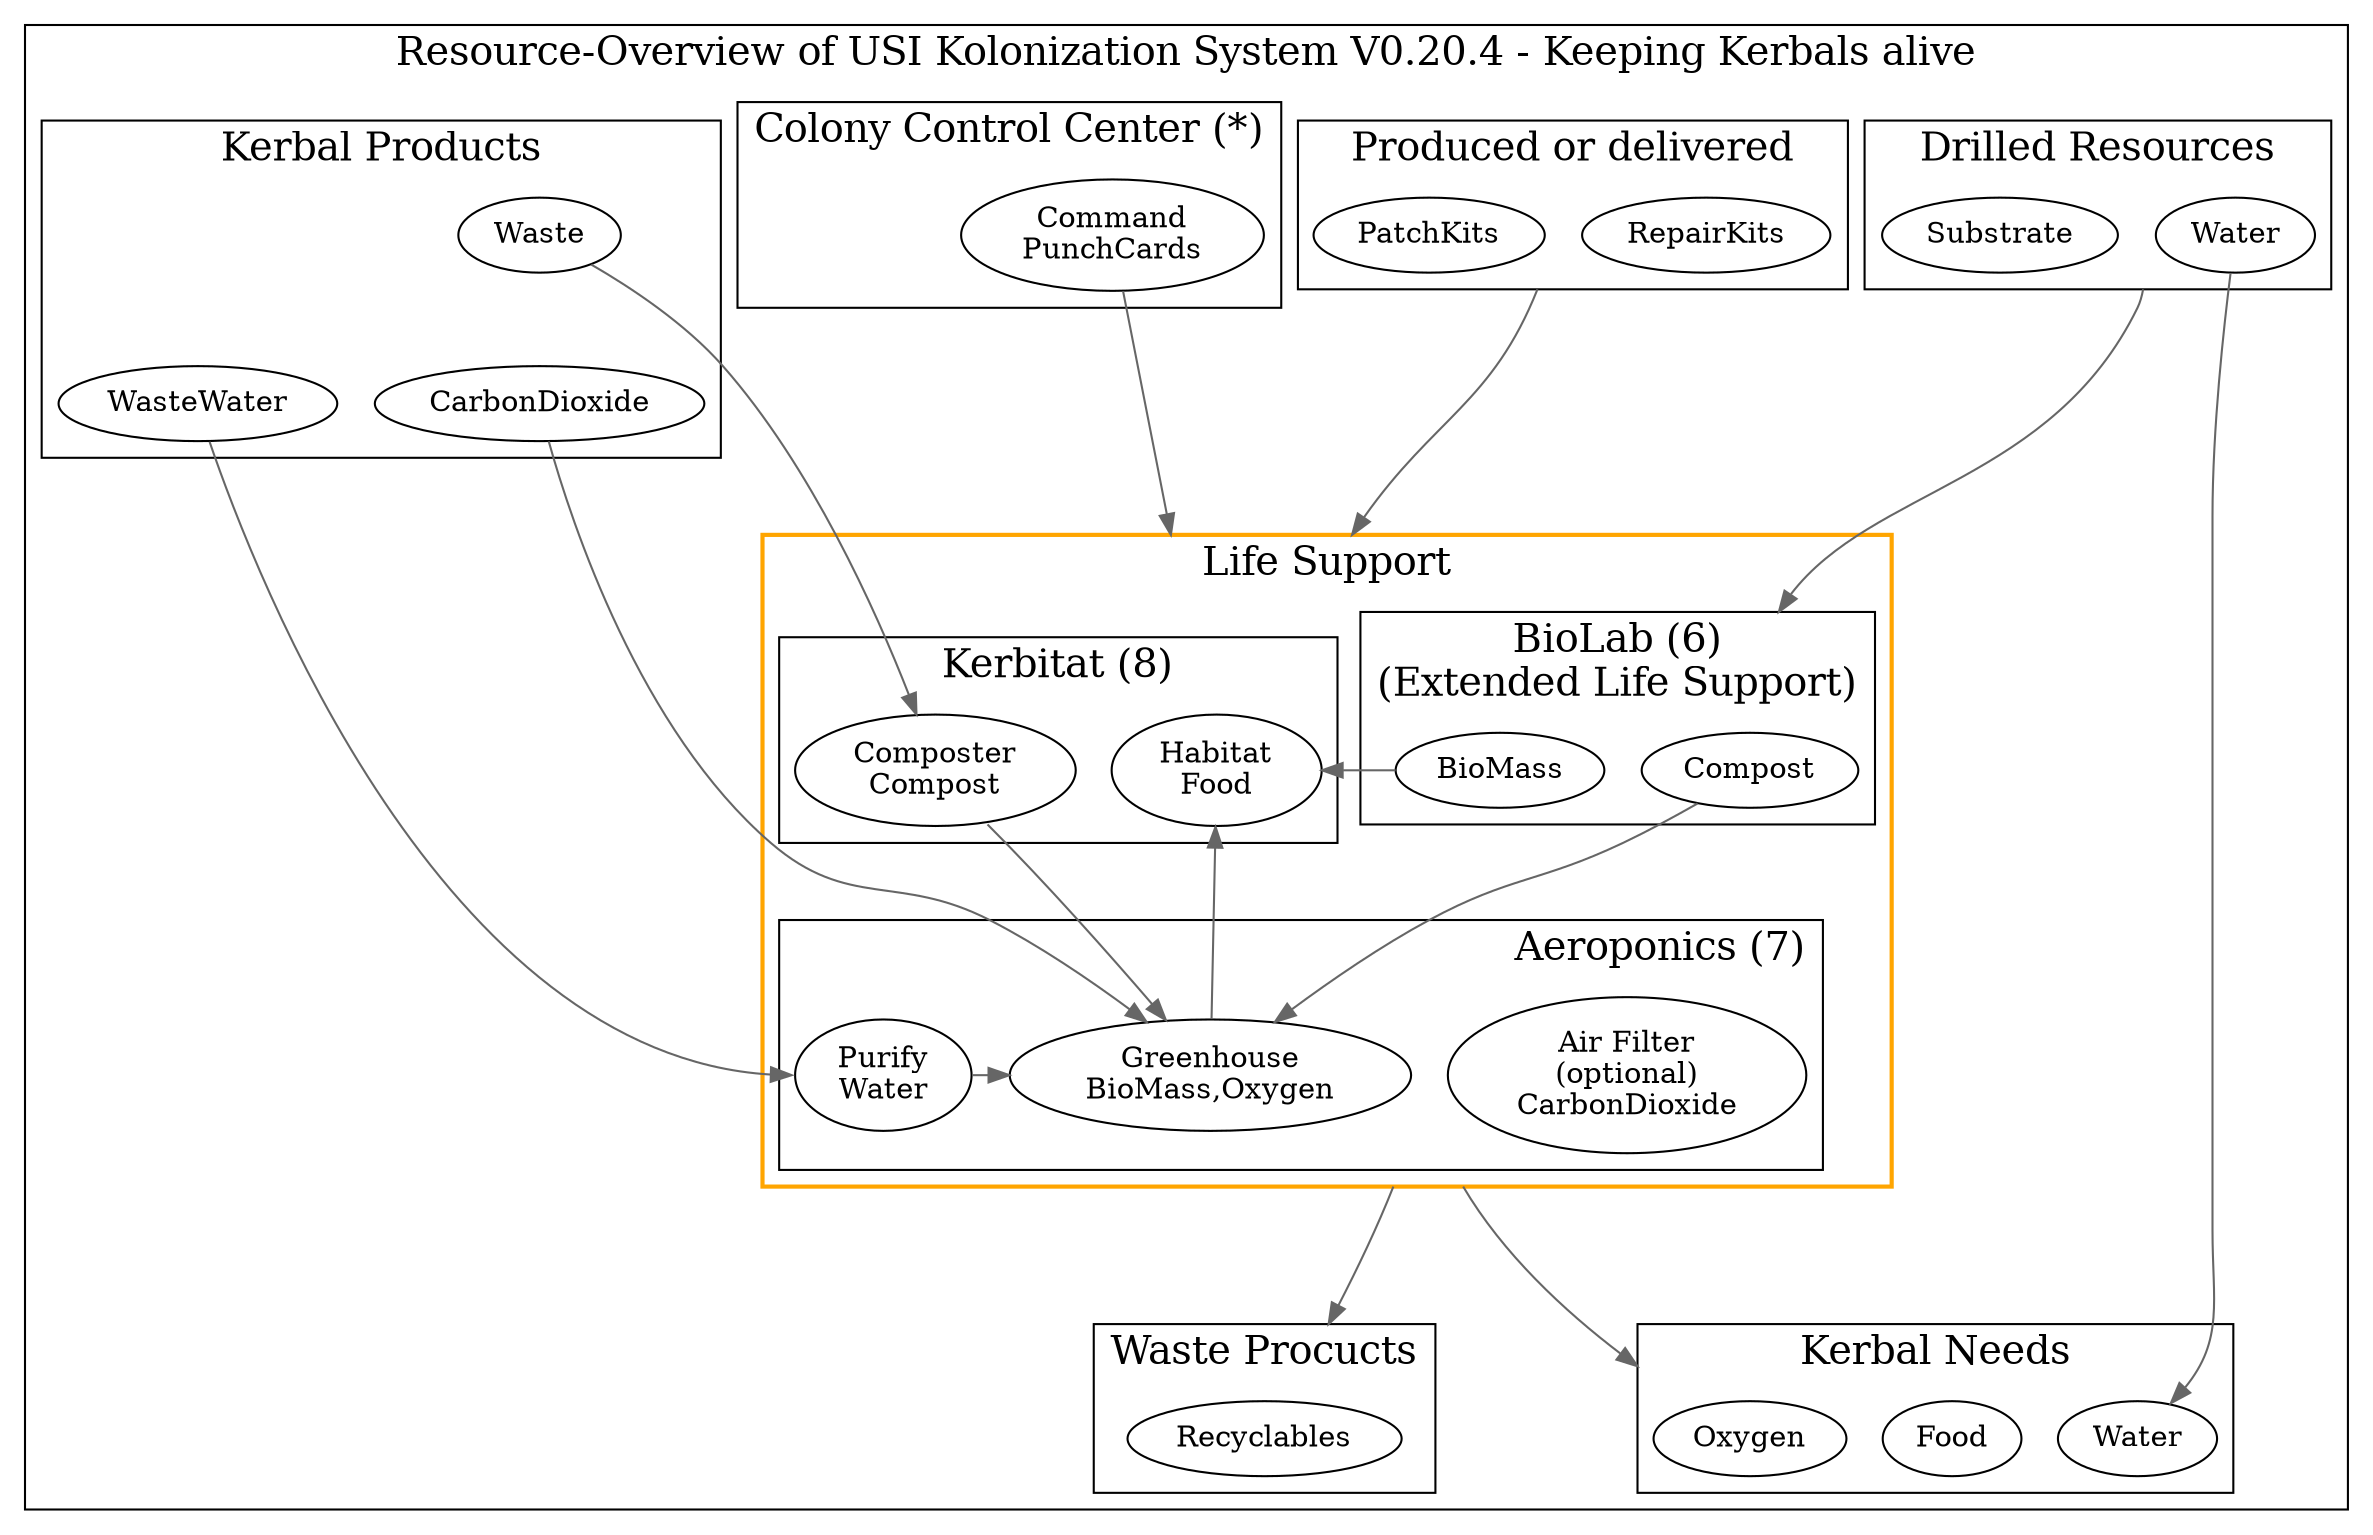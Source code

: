 /* -*- coding: utf-8; -*-
Overview over USI Kolonization System Resources
Copyright 2014 By Mhoram

This Work may be distributed under the Creative Commons
Attribution-ShareAlike 4.0 International or Creative Commons
Attribution-NonCommercial-ShareAlike 4.0 International License as you
chose.

*/

# dot -Tpdf -o LifeSupport.pdf LifeSupport.dot
# dot -Tpng -o LifeSupport.png LifeSupport.dot

digraph Resources {
    compound=true;

    subgraph clusterLIFE {
        graph [label="Resource-Overview of USI Kolonization System V0.20.4 - Keeping Kerbals alive" fontsize=19];

        subgraph clusterDRILLS {
            label="Drilled Resources";
            LSubstrate [label="Substrate"];
            Water;
        }

        subgraph clusterProducts {
            label="Produced or delivered";
            PatchKitsL [label="PatchKits"];
            RepairKitsL [label="RepairKits"];
        }

        subgraph clusterCCC {
            label="Colony Control Center (*)";
            Command [label="Command\nPunchCards"];
        }

        subgraph clusterKerbal {
            label="Kerbal Products";
            Waste;
            WasteWater;
            CarbonDioxide;
            Waste -> CarbonDioxide [weight=10,style=invisible,arrowhead=none];
            Waste -> WasteWater [style=invisible,arrowhead=none];
        }

        subgraph clusterKerbalNeeds {
            label="Kerbal Needs";
            Oxygen;
            Food;
            WaterN [label="Water"];
        }

        subgraph clusterLIFESUPPORT {
            label="Life Support";
            color="orange";penwidth=2;
            subgraph  {
                color="black";penwidth=1;
                subgraph clusterKerbitat {
                    label="Kerbitat (8)";
                    Composter [label="Composter\nCompost"];
                    Habitat [label="Habitat\nFood"];
                    {
                        rank = same;
                        rankdir=LR;
                        edge [minlen=0];
                        Composter->Habitat [style=invisible,arrowhead=none];
                    }
                }

                subgraph clusterBIOLAB {
                    label="BioLab (6)\n(Extended Life Support)";
                    BioMass;
                    Compost;
                }
            }

            subgraph clusterAeroponics {
                label="Aeroponics (7)";
                labeljust="r";
                color="black"; penwidth=1;
                "Air Filter" [label="Air Filter\n(optional)\nCarbonDioxide"];
                Greenhouse [label="Greenhouse\nBioMass,Oxygen"];
                Purify [label="Purify\nWater"];
                edge [color="#666666"];

                Purify -> Greenhouse[constraint = false];
            }

            edge [minlen=2, color="#666666"];
            Composter -> Greenhouse [tailport=se];
            Greenhouse -> Habitat [constraint = false];
            BioMass -> Habitat [constraint = false];
            Compost -> Greenhouse;

        }

        subgraph clusterRecyclablesL {
            label="Waste Procucts";
            RecyclablesL [label="Recyclables"];
            Oxygen;
            Food;
        }


        edge [minlen=3, color="#666666"];


        Waste -> Composter;
        WasteWater -> Purify [headport=w];
        CarbonDioxide -> Greenhouse [];

        PatchKitsL -> Habitat [lhead=clusterLIFESUPPORT,ltail=clusterProducts,tailport=e];
        RepairKitsL -> BioMass [lhead=clusterLIFESUPPORT,style=invisible,arrowhead=none];

        "Air Filter" -> Oxygen [lhead=clusterKerbalNeeds; ltail=clusterLIFESUPPORT,tailport=w];
        Water -> WaterN [headport=ne];
#        Water -> Compost [lhead=clusterBIOLAB];
        LSubstrate -> Compost [lhead=clusterBIOLAB,ltail=clusterDRILLS,style=invisible,arrowhead=none];
        Water -> Compost [lhead=clusterBIOLAB,ltail=clusterDRILLS, tailport=nw,headport=n];

        Command -> Habitat [lhead=clusterLIFESUPPORT, weight=2];

        Greenhouse -> RecyclablesL [ltail=clusterLIFESUPPORT,lhead=clusterRecyclablesL,tailport=ne];

    }

}
